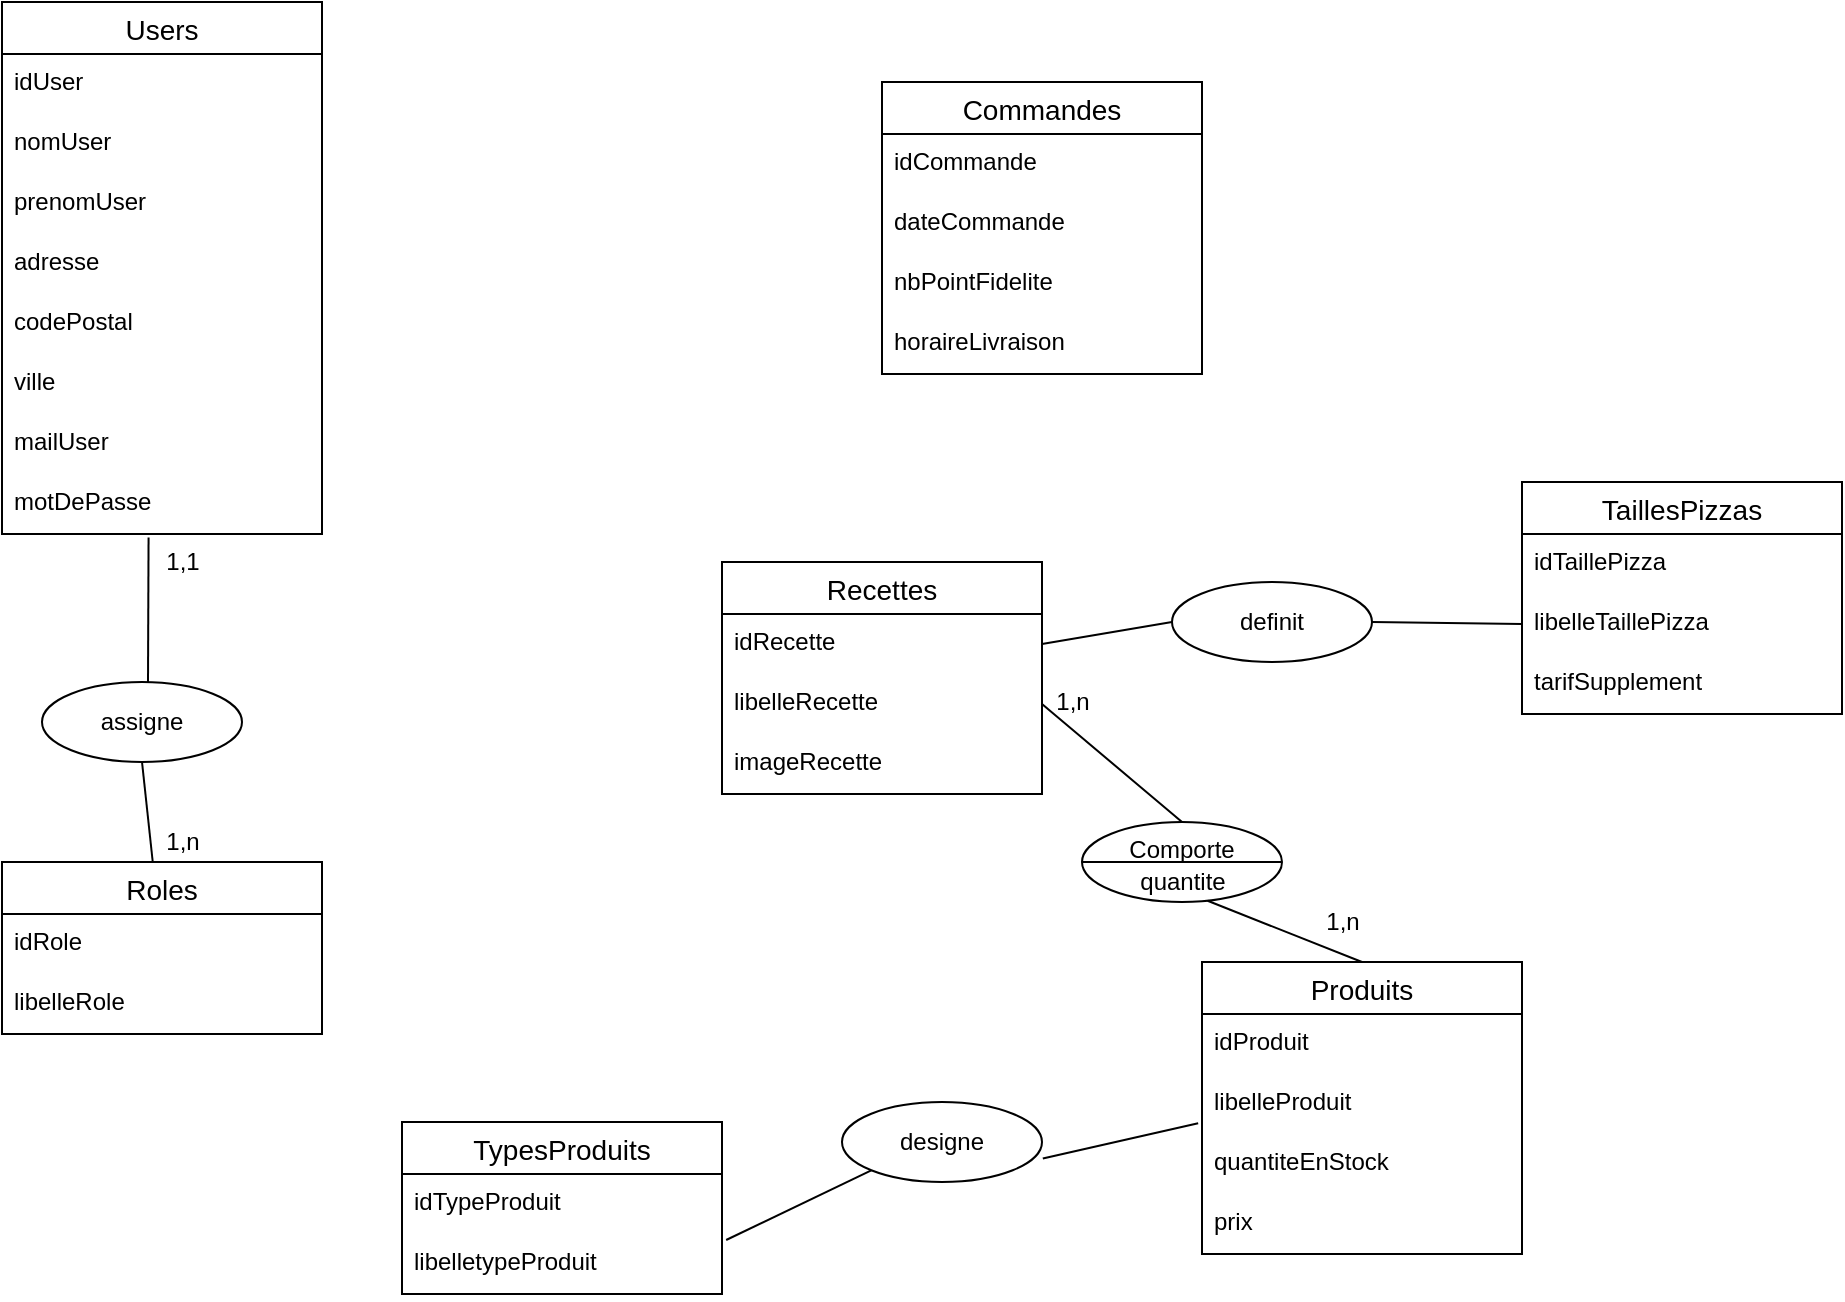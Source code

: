 <mxfile version="14.5.1" type="device"><diagram id="i1BACroD2wBPaphyCY5c" name="Page-1"><mxGraphModel dx="1038" dy="580" grid="1" gridSize="10" guides="1" tooltips="1" connect="1" arrows="1" fold="1" page="1" pageScale="1" pageWidth="1169" pageHeight="827" math="0" shadow="0"><root><mxCell id="0"/><mxCell id="1" parent="0"/><mxCell id="j_3VNxNxcVH6Rq4BghJI-18" value="Users" style="swimlane;fontStyle=0;childLayout=stackLayout;horizontal=1;startSize=26;horizontalStack=0;resizeParent=1;resizeParentMax=0;resizeLast=0;collapsible=1;marginBottom=0;align=center;fontSize=14;" vertex="1" parent="1"><mxGeometry x="80" y="120" width="160" height="266" as="geometry"/></mxCell><mxCell id="j_3VNxNxcVH6Rq4BghJI-19" value="idUser" style="text;strokeColor=none;fillColor=none;spacingLeft=4;spacingRight=4;overflow=hidden;rotatable=0;points=[[0,0.5],[1,0.5]];portConstraint=eastwest;fontSize=12;" vertex="1" parent="j_3VNxNxcVH6Rq4BghJI-18"><mxGeometry y="26" width="160" height="30" as="geometry"/></mxCell><mxCell id="j_3VNxNxcVH6Rq4BghJI-20" value="nomUser" style="text;strokeColor=none;fillColor=none;spacingLeft=4;spacingRight=4;overflow=hidden;rotatable=0;points=[[0,0.5],[1,0.5]];portConstraint=eastwest;fontSize=12;" vertex="1" parent="j_3VNxNxcVH6Rq4BghJI-18"><mxGeometry y="56" width="160" height="30" as="geometry"/></mxCell><mxCell id="j_3VNxNxcVH6Rq4BghJI-21" value="prenomUser" style="text;strokeColor=none;fillColor=none;spacingLeft=4;spacingRight=4;overflow=hidden;rotatable=0;points=[[0,0.5],[1,0.5]];portConstraint=eastwest;fontSize=12;" vertex="1" parent="j_3VNxNxcVH6Rq4BghJI-18"><mxGeometry y="86" width="160" height="30" as="geometry"/></mxCell><mxCell id="j_3VNxNxcVH6Rq4BghJI-22" value="adresse" style="text;strokeColor=none;fillColor=none;spacingLeft=4;spacingRight=4;overflow=hidden;rotatable=0;points=[[0,0.5],[1,0.5]];portConstraint=eastwest;fontSize=12;" vertex="1" parent="j_3VNxNxcVH6Rq4BghJI-18"><mxGeometry y="116" width="160" height="30" as="geometry"/></mxCell><mxCell id="j_3VNxNxcVH6Rq4BghJI-23" value="codePostal" style="text;strokeColor=none;fillColor=none;spacingLeft=4;spacingRight=4;overflow=hidden;rotatable=0;points=[[0,0.5],[1,0.5]];portConstraint=eastwest;fontSize=12;" vertex="1" parent="j_3VNxNxcVH6Rq4BghJI-18"><mxGeometry y="146" width="160" height="30" as="geometry"/></mxCell><mxCell id="j_3VNxNxcVH6Rq4BghJI-24" value="ville" style="text;strokeColor=none;fillColor=none;spacingLeft=4;spacingRight=4;overflow=hidden;rotatable=0;points=[[0,0.5],[1,0.5]];portConstraint=eastwest;fontSize=12;" vertex="1" parent="j_3VNxNxcVH6Rq4BghJI-18"><mxGeometry y="176" width="160" height="30" as="geometry"/></mxCell><mxCell id="j_3VNxNxcVH6Rq4BghJI-25" value="mailUser" style="text;strokeColor=none;fillColor=none;spacingLeft=4;spacingRight=4;overflow=hidden;rotatable=0;points=[[0,0.5],[1,0.5]];portConstraint=eastwest;fontSize=12;" vertex="1" parent="j_3VNxNxcVH6Rq4BghJI-18"><mxGeometry y="206" width="160" height="30" as="geometry"/></mxCell><mxCell id="j_3VNxNxcVH6Rq4BghJI-26" value="motDePasse" style="text;strokeColor=none;fillColor=none;spacingLeft=4;spacingRight=4;overflow=hidden;rotatable=0;points=[[0,0.5],[1,0.5]];portConstraint=eastwest;fontSize=12;" vertex="1" parent="j_3VNxNxcVH6Rq4BghJI-18"><mxGeometry y="236" width="160" height="30" as="geometry"/></mxCell><mxCell id="j_3VNxNxcVH6Rq4BghJI-28" value="" style="endArrow=none;html=1;rounded=0;exitX=0.458;exitY=1.06;exitDx=0;exitDy=0;exitPerimeter=0;" edge="1" parent="1" source="j_3VNxNxcVH6Rq4BghJI-26"><mxGeometry relative="1" as="geometry"><mxPoint x="150" y="413" as="sourcePoint"/><mxPoint x="153" y="460" as="targetPoint"/></mxGeometry></mxCell><mxCell id="j_3VNxNxcVH6Rq4BghJI-29" value="Roles" style="swimlane;fontStyle=0;childLayout=stackLayout;horizontal=1;startSize=26;horizontalStack=0;resizeParent=1;resizeParentMax=0;resizeLast=0;collapsible=1;marginBottom=0;align=center;fontSize=14;" vertex="1" parent="1"><mxGeometry x="80" y="550" width="160" height="86" as="geometry"/></mxCell><mxCell id="j_3VNxNxcVH6Rq4BghJI-30" value="idRole" style="text;strokeColor=none;fillColor=none;spacingLeft=4;spacingRight=4;overflow=hidden;rotatable=0;points=[[0,0.5],[1,0.5]];portConstraint=eastwest;fontSize=12;" vertex="1" parent="j_3VNxNxcVH6Rq4BghJI-29"><mxGeometry y="26" width="160" height="30" as="geometry"/></mxCell><mxCell id="j_3VNxNxcVH6Rq4BghJI-31" value="libelleRole" style="text;strokeColor=none;fillColor=none;spacingLeft=4;spacingRight=4;overflow=hidden;rotatable=0;points=[[0,0.5],[1,0.5]];portConstraint=eastwest;fontSize=12;" vertex="1" parent="j_3VNxNxcVH6Rq4BghJI-29"><mxGeometry y="56" width="160" height="30" as="geometry"/></mxCell><mxCell id="j_3VNxNxcVH6Rq4BghJI-33" value="1,1" style="text;html=1;align=center;verticalAlign=middle;resizable=0;points=[];autosize=1;" vertex="1" parent="1"><mxGeometry x="155" y="390" width="30" height="20" as="geometry"/></mxCell><mxCell id="j_3VNxNxcVH6Rq4BghJI-34" value="1,n" style="text;html=1;align=center;verticalAlign=middle;resizable=0;points=[];autosize=1;" vertex="1" parent="1"><mxGeometry x="155" y="530" width="30" height="20" as="geometry"/></mxCell><mxCell id="j_3VNxNxcVH6Rq4BghJI-35" value="assigne" style="ellipse;whiteSpace=wrap;html=1;align=center;" vertex="1" parent="1"><mxGeometry x="100" y="460" width="100" height="40" as="geometry"/></mxCell><mxCell id="j_3VNxNxcVH6Rq4BghJI-36" value="" style="endArrow=none;html=1;rounded=0;" edge="1" parent="1" target="j_3VNxNxcVH6Rq4BghJI-29"><mxGeometry relative="1" as="geometry"><mxPoint x="150" y="500" as="sourcePoint"/><mxPoint x="230" y="500" as="targetPoint"/></mxGeometry></mxCell><mxCell id="j_3VNxNxcVH6Rq4BghJI-37" value="Commandes" style="swimlane;fontStyle=0;childLayout=stackLayout;horizontal=1;startSize=26;horizontalStack=0;resizeParent=1;resizeParentMax=0;resizeLast=0;collapsible=1;marginBottom=0;align=center;fontSize=14;" vertex="1" parent="1"><mxGeometry x="520" y="160" width="160" height="146" as="geometry"/></mxCell><mxCell id="j_3VNxNxcVH6Rq4BghJI-38" value="idCommande" style="text;strokeColor=none;fillColor=none;spacingLeft=4;spacingRight=4;overflow=hidden;rotatable=0;points=[[0,0.5],[1,0.5]];portConstraint=eastwest;fontSize=12;" vertex="1" parent="j_3VNxNxcVH6Rq4BghJI-37"><mxGeometry y="26" width="160" height="30" as="geometry"/></mxCell><mxCell id="j_3VNxNxcVH6Rq4BghJI-40" value="dateCommande" style="text;strokeColor=none;fillColor=none;spacingLeft=4;spacingRight=4;overflow=hidden;rotatable=0;points=[[0,0.5],[1,0.5]];portConstraint=eastwest;fontSize=12;" vertex="1" parent="j_3VNxNxcVH6Rq4BghJI-37"><mxGeometry y="56" width="160" height="30" as="geometry"/></mxCell><mxCell id="j_3VNxNxcVH6Rq4BghJI-41" value="nbPointFidelite" style="text;strokeColor=none;fillColor=none;spacingLeft=4;spacingRight=4;overflow=hidden;rotatable=0;points=[[0,0.5],[1,0.5]];portConstraint=eastwest;fontSize=12;" vertex="1" parent="j_3VNxNxcVH6Rq4BghJI-37"><mxGeometry y="86" width="160" height="30" as="geometry"/></mxCell><mxCell id="j_3VNxNxcVH6Rq4BghJI-42" value="horaireLivraison" style="text;strokeColor=none;fillColor=none;spacingLeft=4;spacingRight=4;overflow=hidden;rotatable=0;points=[[0,0.5],[1,0.5]];portConstraint=eastwest;fontSize=12;" vertex="1" parent="j_3VNxNxcVH6Rq4BghJI-37"><mxGeometry y="116" width="160" height="30" as="geometry"/></mxCell><mxCell id="j_3VNxNxcVH6Rq4BghJI-43" value="Recettes" style="swimlane;fontStyle=0;childLayout=stackLayout;horizontal=1;startSize=26;horizontalStack=0;resizeParent=1;resizeParentMax=0;resizeLast=0;collapsible=1;marginBottom=0;align=center;fontSize=14;" vertex="1" parent="1"><mxGeometry x="440" y="400" width="160" height="116" as="geometry"/></mxCell><mxCell id="j_3VNxNxcVH6Rq4BghJI-44" value="idRecette" style="text;strokeColor=none;fillColor=none;spacingLeft=4;spacingRight=4;overflow=hidden;rotatable=0;points=[[0,0.5],[1,0.5]];portConstraint=eastwest;fontSize=12;" vertex="1" parent="j_3VNxNxcVH6Rq4BghJI-43"><mxGeometry y="26" width="160" height="30" as="geometry"/></mxCell><mxCell id="j_3VNxNxcVH6Rq4BghJI-45" value="libelleRecette" style="text;strokeColor=none;fillColor=none;spacingLeft=4;spacingRight=4;overflow=hidden;rotatable=0;points=[[0,0.5],[1,0.5]];portConstraint=eastwest;fontSize=12;" vertex="1" parent="j_3VNxNxcVH6Rq4BghJI-43"><mxGeometry y="56" width="160" height="30" as="geometry"/></mxCell><mxCell id="j_3VNxNxcVH6Rq4BghJI-46" value="imageRecette" style="text;strokeColor=none;fillColor=none;spacingLeft=4;spacingRight=4;overflow=hidden;rotatable=0;points=[[0,0.5],[1,0.5]];portConstraint=eastwest;fontSize=12;" vertex="1" parent="j_3VNxNxcVH6Rq4BghJI-43"><mxGeometry y="86" width="160" height="30" as="geometry"/></mxCell><mxCell id="j_3VNxNxcVH6Rq4BghJI-47" value="Produits" style="swimlane;fontStyle=0;childLayout=stackLayout;horizontal=1;startSize=26;horizontalStack=0;resizeParent=1;resizeParentMax=0;resizeLast=0;collapsible=1;marginBottom=0;align=center;fontSize=14;" vertex="1" parent="1"><mxGeometry x="680" y="600" width="160" height="146" as="geometry"/></mxCell><mxCell id="j_3VNxNxcVH6Rq4BghJI-48" value="idProduit" style="text;strokeColor=none;fillColor=none;spacingLeft=4;spacingRight=4;overflow=hidden;rotatable=0;points=[[0,0.5],[1,0.5]];portConstraint=eastwest;fontSize=12;" vertex="1" parent="j_3VNxNxcVH6Rq4BghJI-47"><mxGeometry y="26" width="160" height="30" as="geometry"/></mxCell><mxCell id="j_3VNxNxcVH6Rq4BghJI-49" value="libelleProduit" style="text;strokeColor=none;fillColor=none;spacingLeft=4;spacingRight=4;overflow=hidden;rotatable=0;points=[[0,0.5],[1,0.5]];portConstraint=eastwest;fontSize=12;" vertex="1" parent="j_3VNxNxcVH6Rq4BghJI-47"><mxGeometry y="56" width="160" height="30" as="geometry"/></mxCell><mxCell id="j_3VNxNxcVH6Rq4BghJI-50" value="quantiteEnStock" style="text;strokeColor=none;fillColor=none;spacingLeft=4;spacingRight=4;overflow=hidden;rotatable=0;points=[[0,0.5],[1,0.5]];portConstraint=eastwest;fontSize=12;" vertex="1" parent="j_3VNxNxcVH6Rq4BghJI-47"><mxGeometry y="86" width="160" height="30" as="geometry"/></mxCell><mxCell id="j_3VNxNxcVH6Rq4BghJI-51" value="prix" style="text;strokeColor=none;fillColor=none;spacingLeft=4;spacingRight=4;overflow=hidden;rotatable=0;points=[[0,0.5],[1,0.5]];portConstraint=eastwest;fontSize=12;" vertex="1" parent="j_3VNxNxcVH6Rq4BghJI-47"><mxGeometry y="116" width="160" height="30" as="geometry"/></mxCell><mxCell id="j_3VNxNxcVH6Rq4BghJI-52" value="TypesProduits" style="swimlane;fontStyle=0;childLayout=stackLayout;horizontal=1;startSize=26;horizontalStack=0;resizeParent=1;resizeParentMax=0;resizeLast=0;collapsible=1;marginBottom=0;align=center;fontSize=14;" vertex="1" parent="1"><mxGeometry x="280" y="680" width="160" height="86" as="geometry"/></mxCell><mxCell id="j_3VNxNxcVH6Rq4BghJI-53" value="idTypeProduit" style="text;strokeColor=none;fillColor=none;spacingLeft=4;spacingRight=4;overflow=hidden;rotatable=0;points=[[0,0.5],[1,0.5]];portConstraint=eastwest;fontSize=12;" vertex="1" parent="j_3VNxNxcVH6Rq4BghJI-52"><mxGeometry y="26" width="160" height="30" as="geometry"/></mxCell><mxCell id="j_3VNxNxcVH6Rq4BghJI-54" value="libelletypeProduit" style="text;strokeColor=none;fillColor=none;spacingLeft=4;spacingRight=4;overflow=hidden;rotatable=0;points=[[0,0.5],[1,0.5]];portConstraint=eastwest;fontSize=12;" vertex="1" parent="j_3VNxNxcVH6Rq4BghJI-52"><mxGeometry y="56" width="160" height="30" as="geometry"/></mxCell><mxCell id="j_3VNxNxcVH6Rq4BghJI-56" value="TaillesPizzas" style="swimlane;fontStyle=0;childLayout=stackLayout;horizontal=1;startSize=26;horizontalStack=0;resizeParent=1;resizeParentMax=0;resizeLast=0;collapsible=1;marginBottom=0;align=center;fontSize=14;" vertex="1" parent="1"><mxGeometry x="840" y="360" width="160" height="116" as="geometry"/></mxCell><mxCell id="j_3VNxNxcVH6Rq4BghJI-57" value="idTaillePizza" style="text;strokeColor=none;fillColor=none;spacingLeft=4;spacingRight=4;overflow=hidden;rotatable=0;points=[[0,0.5],[1,0.5]];portConstraint=eastwest;fontSize=12;" vertex="1" parent="j_3VNxNxcVH6Rq4BghJI-56"><mxGeometry y="26" width="160" height="30" as="geometry"/></mxCell><mxCell id="j_3VNxNxcVH6Rq4BghJI-58" value="libelleTaillePizza" style="text;strokeColor=none;fillColor=none;spacingLeft=4;spacingRight=4;overflow=hidden;rotatable=0;points=[[0,0.5],[1,0.5]];portConstraint=eastwest;fontSize=12;" vertex="1" parent="j_3VNxNxcVH6Rq4BghJI-56"><mxGeometry y="56" width="160" height="30" as="geometry"/></mxCell><mxCell id="j_3VNxNxcVH6Rq4BghJI-59" value="tarifSupplement" style="text;strokeColor=none;fillColor=none;spacingLeft=4;spacingRight=4;overflow=hidden;rotatable=0;points=[[0,0.5],[1,0.5]];portConstraint=eastwest;fontSize=12;" vertex="1" parent="j_3VNxNxcVH6Rq4BghJI-56"><mxGeometry y="86" width="160" height="30" as="geometry"/></mxCell><mxCell id="j_3VNxNxcVH6Rq4BghJI-61" value="Comporte" style="ellipse;whiteSpace=wrap;html=1;align=center;verticalAlign=top;" vertex="1" parent="1"><mxGeometry x="620" y="530" width="100" height="40" as="geometry"/></mxCell><mxCell id="j_3VNxNxcVH6Rq4BghJI-62" value="" style="endArrow=none;html=1;rounded=0;exitX=1;exitY=0.5;exitDx=0;exitDy=0;entryX=0.5;entryY=0;entryDx=0;entryDy=0;" edge="1" parent="1" source="j_3VNxNxcVH6Rq4BghJI-45" target="j_3VNxNxcVH6Rq4BghJI-61"><mxGeometry relative="1" as="geometry"><mxPoint x="570" y="476" as="sourcePoint"/><mxPoint x="730" y="476" as="targetPoint"/></mxGeometry></mxCell><mxCell id="j_3VNxNxcVH6Rq4BghJI-63" value="" style="endArrow=none;html=1;rounded=0;exitX=0.628;exitY=0.985;exitDx=0;exitDy=0;exitPerimeter=0;entryX=0.5;entryY=0;entryDx=0;entryDy=0;" edge="1" parent="1" source="j_3VNxNxcVH6Rq4BghJI-61" target="j_3VNxNxcVH6Rq4BghJI-47"><mxGeometry relative="1" as="geometry"><mxPoint x="690" y="570" as="sourcePoint"/><mxPoint x="850" y="570" as="targetPoint"/></mxGeometry></mxCell><mxCell id="j_3VNxNxcVH6Rq4BghJI-64" value="1,n" style="text;html=1;align=center;verticalAlign=middle;resizable=0;points=[];autosize=1;" vertex="1" parent="1"><mxGeometry x="600" y="460" width="30" height="20" as="geometry"/></mxCell><mxCell id="j_3VNxNxcVH6Rq4BghJI-65" value="1,n" style="text;html=1;align=center;verticalAlign=middle;resizable=0;points=[];autosize=1;" vertex="1" parent="1"><mxGeometry x="735" y="570" width="30" height="20" as="geometry"/></mxCell><mxCell id="j_3VNxNxcVH6Rq4BghJI-66" value="" style="line;strokeWidth=1;rotatable=0;dashed=0;labelPosition=right;align=left;verticalAlign=middle;spacingTop=0;spacingLeft=6;points=[];portConstraint=eastwest;" vertex="1" parent="1"><mxGeometry x="620" y="545" width="100" height="10" as="geometry"/></mxCell><mxCell id="j_3VNxNxcVH6Rq4BghJI-67" value="quantite" style="text;html=1;align=center;verticalAlign=middle;resizable=0;points=[];autosize=1;" vertex="1" parent="1"><mxGeometry x="640" y="550" width="60" height="20" as="geometry"/></mxCell><mxCell id="j_3VNxNxcVH6Rq4BghJI-68" value="" style="endArrow=none;html=1;rounded=0;exitX=1;exitY=0.5;exitDx=0;exitDy=0;entryX=0;entryY=0.5;entryDx=0;entryDy=0;" edge="1" parent="1" source="j_3VNxNxcVH6Rq4BghJI-44" target="j_3VNxNxcVH6Rq4BghJI-69"><mxGeometry relative="1" as="geometry"><mxPoint x="600" y="440" as="sourcePoint"/><mxPoint x="660" y="430" as="targetPoint"/></mxGeometry></mxCell><mxCell id="j_3VNxNxcVH6Rq4BghJI-69" value="definit" style="ellipse;whiteSpace=wrap;html=1;align=center;" vertex="1" parent="1"><mxGeometry x="665" y="410" width="100" height="40" as="geometry"/></mxCell><mxCell id="j_3VNxNxcVH6Rq4BghJI-70" value="" style="endArrow=none;html=1;rounded=0;exitX=1;exitY=0.5;exitDx=0;exitDy=0;entryX=0;entryY=0.5;entryDx=0;entryDy=0;" edge="1" parent="1" source="j_3VNxNxcVH6Rq4BghJI-69" target="j_3VNxNxcVH6Rq4BghJI-58"><mxGeometry relative="1" as="geometry"><mxPoint x="760" y="430" as="sourcePoint"/><mxPoint x="840" y="429.5" as="targetPoint"/></mxGeometry></mxCell><mxCell id="j_3VNxNxcVH6Rq4BghJI-71" value="designe" style="ellipse;whiteSpace=wrap;html=1;align=center;" vertex="1" parent="1"><mxGeometry x="500" y="670" width="100" height="40" as="geometry"/></mxCell><mxCell id="j_3VNxNxcVH6Rq4BghJI-72" value="" style="endArrow=none;html=1;rounded=0;entryX=0;entryY=1;entryDx=0;entryDy=0;exitX=1.013;exitY=0.1;exitDx=0;exitDy=0;exitPerimeter=0;" edge="1" parent="1" source="j_3VNxNxcVH6Rq4BghJI-54" target="j_3VNxNxcVH6Rq4BghJI-71"><mxGeometry relative="1" as="geometry"><mxPoint x="440" y="730" as="sourcePoint"/><mxPoint x="520" y="730" as="targetPoint"/></mxGeometry></mxCell><mxCell id="j_3VNxNxcVH6Rq4BghJI-73" value="" style="endArrow=none;html=1;rounded=0;exitX=1.004;exitY=0.705;exitDx=0;exitDy=0;exitPerimeter=0;entryX=-0.012;entryY=0.82;entryDx=0;entryDy=0;entryPerimeter=0;" edge="1" parent="1" source="j_3VNxNxcVH6Rq4BghJI-71" target="j_3VNxNxcVH6Rq4BghJI-49"><mxGeometry relative="1" as="geometry"><mxPoint x="600" y="689.5" as="sourcePoint"/><mxPoint x="680" y="689.5" as="targetPoint"/></mxGeometry></mxCell></root></mxGraphModel></diagram></mxfile>